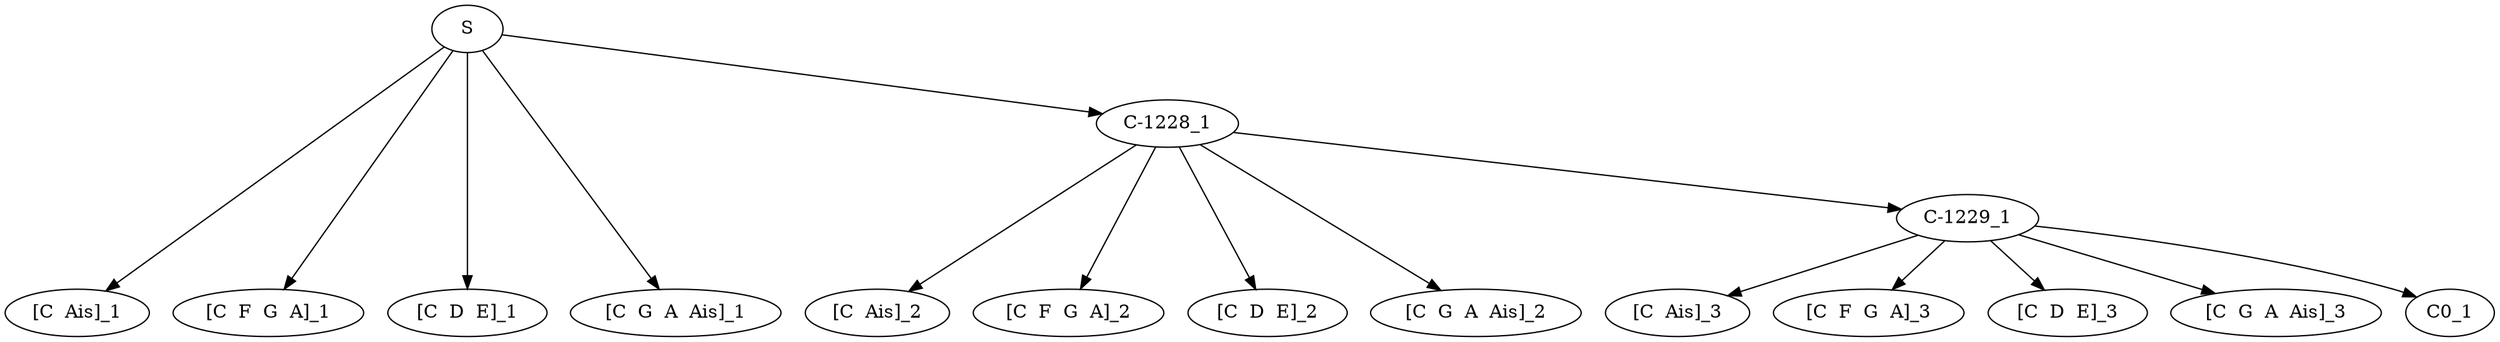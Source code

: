 digraph sample{
"S" -> "[C  Ais]_1";
"S" -> "[C  F  G  A]_1";
"S" -> "[C  D  E]_1";
"S" -> "[C  G  A  Ais]_1";
"S" -> "C-1228_1";
"C-1228_1" -> "[C  Ais]_2";
"C-1228_1" -> "[C  F  G  A]_2";
"C-1228_1" -> "[C  D  E]_2";
"C-1228_1" -> "[C  G  A  Ais]_2";
"C-1228_1" -> "C-1229_1";
"C-1229_1" -> "[C  Ais]_3";
"C-1229_1" -> "[C  F  G  A]_3";
"C-1229_1" -> "[C  D  E]_3";
"C-1229_1" -> "[C  G  A  Ais]_3";
"C-1229_1" -> "C0_1";

{rank = min; "S";}
{rank = same; "C-1228_1";}
{rank = same; "C-1229_1";}
{rank = same; "C0_1";}
{rank = same; "[C  Ais]_1"; "[C  Ais]_2"; "[C  Ais]_3"; "[C  D  E]_1"; "[C  D  E]_2"; "[C  D  E]_3"; "[C  F  G  A]_1"; "[C  F  G  A]_2"; "[C  F  G  A]_3"; "[C  G  A  Ais]_1"; "[C  G  A  Ais]_2"; "[C  G  A  Ais]_3";}
}